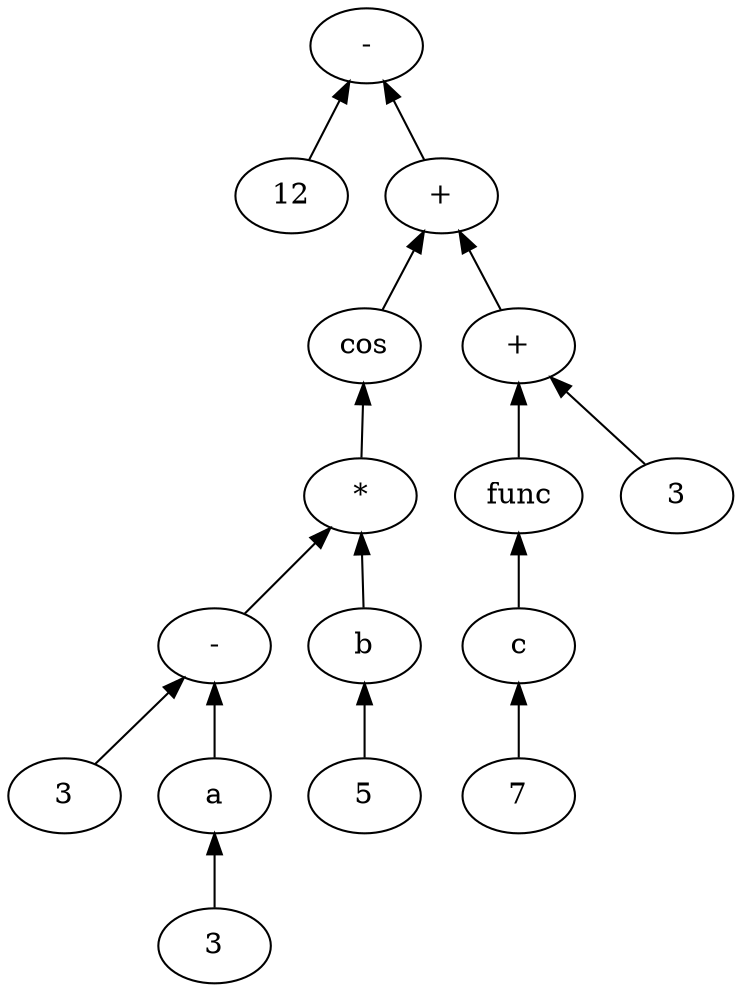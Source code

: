 digraph G {
 rankdir=BT;
 n_0[label="12"];
 n_1[label="3"];
 n_2[label="a"];
 n_3[label="-"];
 n_4[label="b"];
 n_5[label="*"];
 n_6[label="cos"];
 n_7[label="c"];
 n_8[label="func"];
 n_9[label="3"];
 n_10[label="+"];
 n_11[label="+"];
 n_12[label="-"];
 n_13[label="3"];
n_13 -> n_2;
n_2 -> n_3;
n_1 -> n_3;
 n_14[label="5"];
n_14 -> n_4;
n_4 -> n_5;
n_3 -> n_5;
n_5 -> n_6;
 n_15[label="7"];
n_15 -> n_7;
n_7 -> n_8;
n_9 -> n_10;
n_8 -> n_10;
n_10 -> n_11;
n_6 -> n_11;
n_11 -> n_12;
n_0 -> n_12;
}